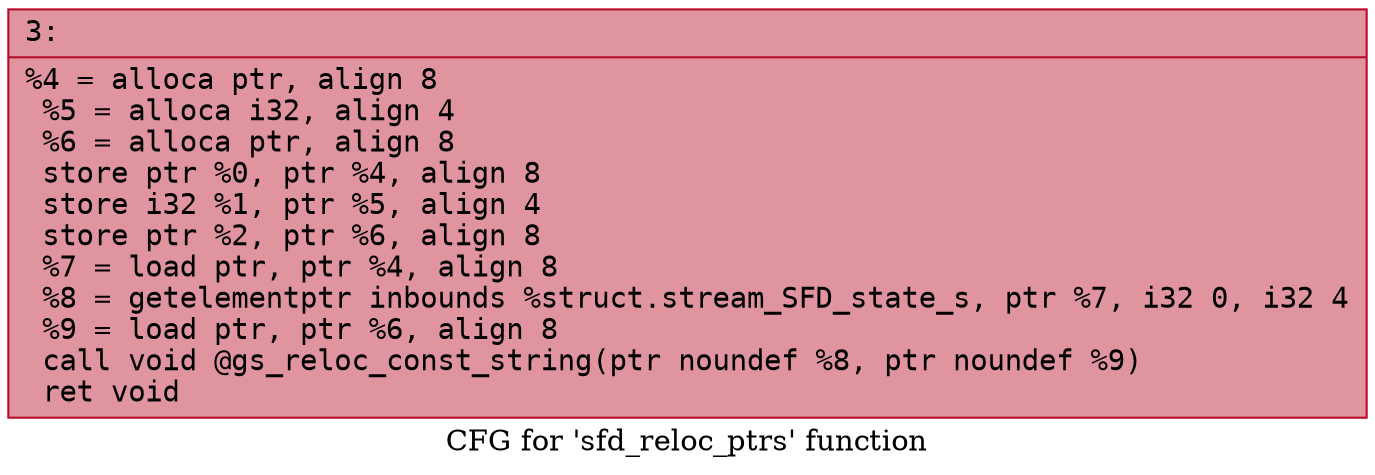 digraph "CFG for 'sfd_reloc_ptrs' function" {
	label="CFG for 'sfd_reloc_ptrs' function";

	Node0x60000360a710 [shape=record,color="#b70d28ff", style=filled, fillcolor="#b70d2870" fontname="Courier",label="{3:\l|  %4 = alloca ptr, align 8\l  %5 = alloca i32, align 4\l  %6 = alloca ptr, align 8\l  store ptr %0, ptr %4, align 8\l  store i32 %1, ptr %5, align 4\l  store ptr %2, ptr %6, align 8\l  %7 = load ptr, ptr %4, align 8\l  %8 = getelementptr inbounds %struct.stream_SFD_state_s, ptr %7, i32 0, i32 4\l  %9 = load ptr, ptr %6, align 8\l  call void @gs_reloc_const_string(ptr noundef %8, ptr noundef %9)\l  ret void\l}"];
}
